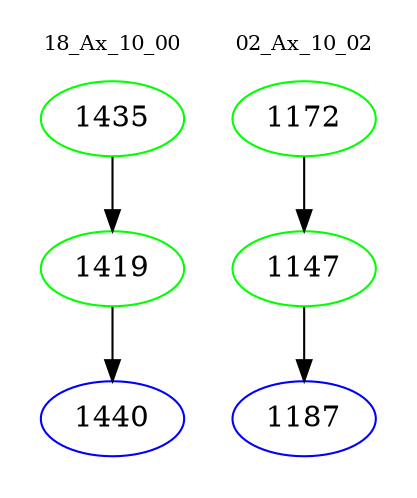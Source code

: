 digraph{
subgraph cluster_0 {
color = white
label = "18_Ax_10_00";
fontsize=10;
T0_1435 [label="1435", color="green"]
T0_1435 -> T0_1419 [color="black"]
T0_1419 [label="1419", color="green"]
T0_1419 -> T0_1440 [color="black"]
T0_1440 [label="1440", color="blue"]
}
subgraph cluster_1 {
color = white
label = "02_Ax_10_02";
fontsize=10;
T1_1172 [label="1172", color="green"]
T1_1172 -> T1_1147 [color="black"]
T1_1147 [label="1147", color="green"]
T1_1147 -> T1_1187 [color="black"]
T1_1187 [label="1187", color="blue"]
}
}
